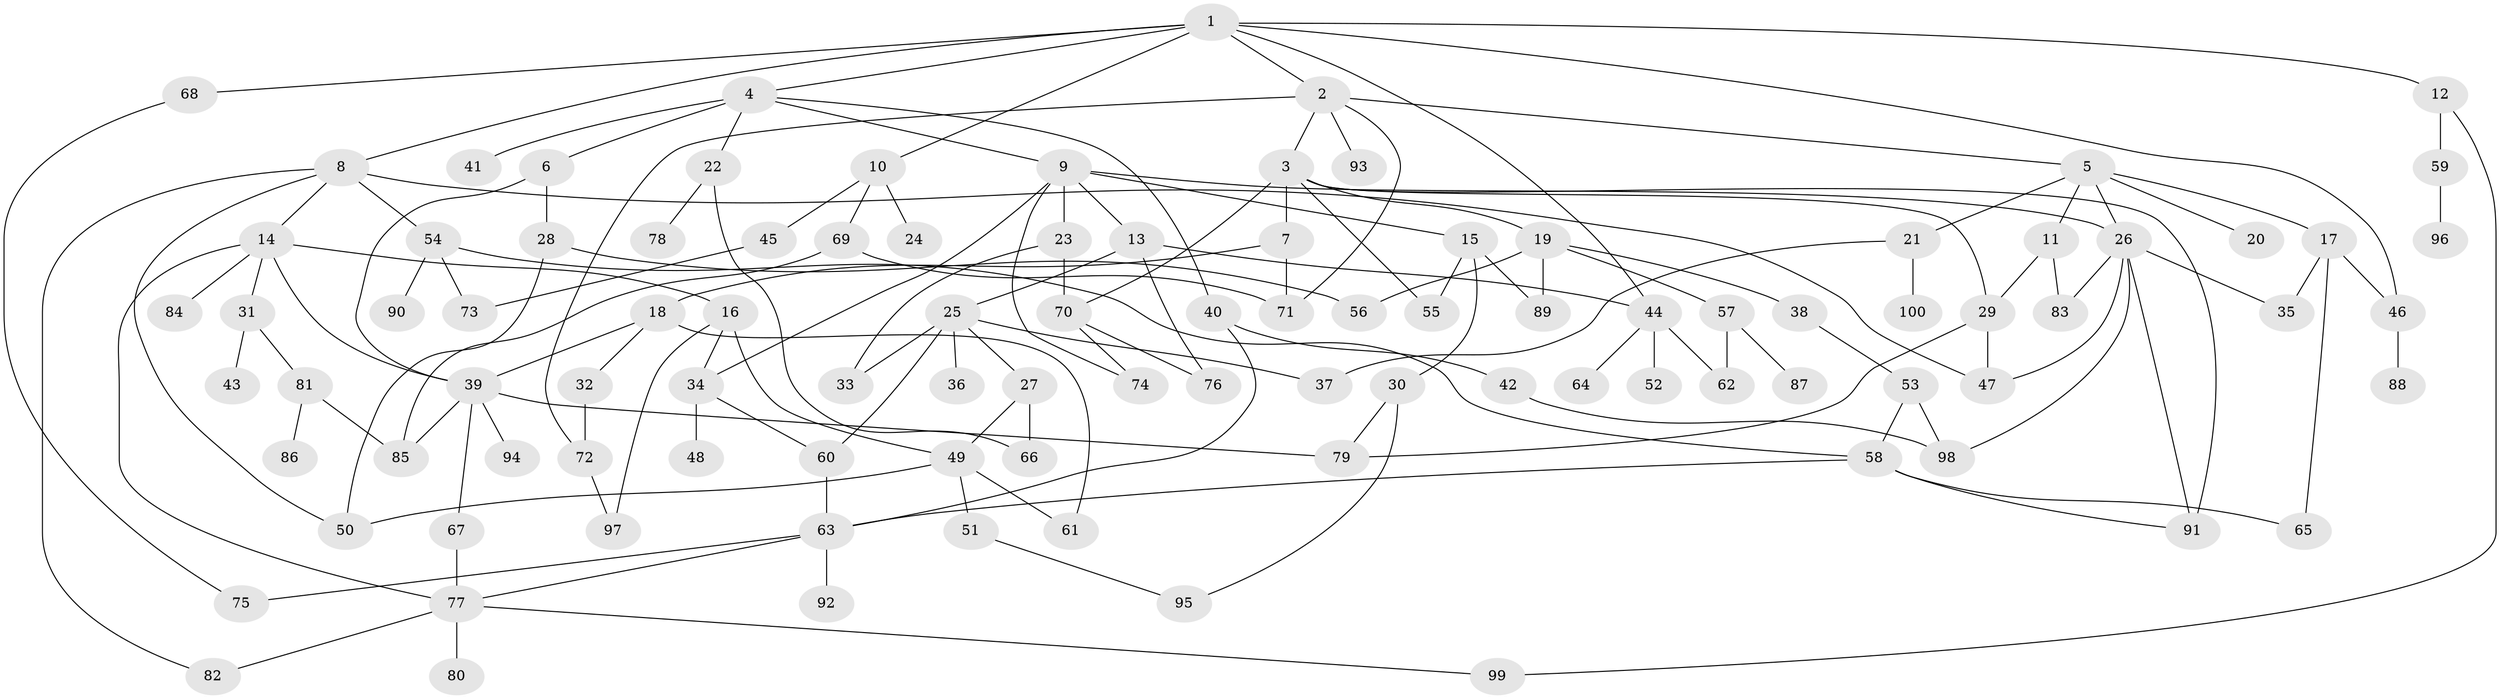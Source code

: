 // coarse degree distribution, {12: 0.014925373134328358, 5: 0.08955223880597014, 8: 0.04477611940298507, 7: 0.029850746268656716, 6: 0.05970149253731343, 4: 0.11940298507462686, 3: 0.1791044776119403, 9: 0.014925373134328358, 1: 0.22388059701492538, 2: 0.22388059701492538}
// Generated by graph-tools (version 1.1) at 2025/41/03/06/25 10:41:28]
// undirected, 100 vertices, 148 edges
graph export_dot {
graph [start="1"]
  node [color=gray90,style=filled];
  1;
  2;
  3;
  4;
  5;
  6;
  7;
  8;
  9;
  10;
  11;
  12;
  13;
  14;
  15;
  16;
  17;
  18;
  19;
  20;
  21;
  22;
  23;
  24;
  25;
  26;
  27;
  28;
  29;
  30;
  31;
  32;
  33;
  34;
  35;
  36;
  37;
  38;
  39;
  40;
  41;
  42;
  43;
  44;
  45;
  46;
  47;
  48;
  49;
  50;
  51;
  52;
  53;
  54;
  55;
  56;
  57;
  58;
  59;
  60;
  61;
  62;
  63;
  64;
  65;
  66;
  67;
  68;
  69;
  70;
  71;
  72;
  73;
  74;
  75;
  76;
  77;
  78;
  79;
  80;
  81;
  82;
  83;
  84;
  85;
  86;
  87;
  88;
  89;
  90;
  91;
  92;
  93;
  94;
  95;
  96;
  97;
  98;
  99;
  100;
  1 -- 2;
  1 -- 4;
  1 -- 8;
  1 -- 10;
  1 -- 12;
  1 -- 44;
  1 -- 46;
  1 -- 68;
  2 -- 3;
  2 -- 5;
  2 -- 71;
  2 -- 72;
  2 -- 93;
  3 -- 7;
  3 -- 19;
  3 -- 55;
  3 -- 70;
  3 -- 91;
  3 -- 29;
  4 -- 6;
  4 -- 9;
  4 -- 22;
  4 -- 40;
  4 -- 41;
  5 -- 11;
  5 -- 17;
  5 -- 20;
  5 -- 21;
  5 -- 26;
  6 -- 28;
  6 -- 39;
  7 -- 18;
  7 -- 71;
  8 -- 14;
  8 -- 54;
  8 -- 82;
  8 -- 47;
  8 -- 50;
  9 -- 13;
  9 -- 15;
  9 -- 23;
  9 -- 34;
  9 -- 26;
  9 -- 74;
  10 -- 24;
  10 -- 45;
  10 -- 69;
  11 -- 29;
  11 -- 83;
  12 -- 59;
  12 -- 99;
  13 -- 25;
  13 -- 76;
  13 -- 44;
  14 -- 16;
  14 -- 31;
  14 -- 84;
  14 -- 39;
  14 -- 77;
  15 -- 30;
  15 -- 89;
  15 -- 55;
  16 -- 34;
  16 -- 97;
  16 -- 49;
  17 -- 35;
  17 -- 65;
  17 -- 46;
  18 -- 32;
  18 -- 39;
  18 -- 61;
  19 -- 38;
  19 -- 56;
  19 -- 57;
  19 -- 89;
  21 -- 100;
  21 -- 37;
  22 -- 66;
  22 -- 78;
  23 -- 33;
  23 -- 70;
  25 -- 27;
  25 -- 36;
  25 -- 37;
  25 -- 60;
  25 -- 33;
  26 -- 83;
  26 -- 98;
  26 -- 35;
  26 -- 47;
  26 -- 91;
  27 -- 49;
  27 -- 66;
  28 -- 56;
  28 -- 50;
  29 -- 47;
  29 -- 79;
  30 -- 79;
  30 -- 95;
  31 -- 43;
  31 -- 81;
  32 -- 72;
  34 -- 48;
  34 -- 60;
  38 -- 53;
  39 -- 67;
  39 -- 85;
  39 -- 94;
  39 -- 79;
  40 -- 42;
  40 -- 63;
  42 -- 98;
  44 -- 52;
  44 -- 62;
  44 -- 64;
  45 -- 73;
  46 -- 88;
  49 -- 50;
  49 -- 51;
  49 -- 61;
  51 -- 95;
  53 -- 58;
  53 -- 98;
  54 -- 90;
  54 -- 58;
  54 -- 73;
  57 -- 87;
  57 -- 62;
  58 -- 65;
  58 -- 91;
  58 -- 63;
  59 -- 96;
  60 -- 63;
  63 -- 92;
  63 -- 77;
  63 -- 75;
  67 -- 77;
  68 -- 75;
  69 -- 71;
  69 -- 85;
  70 -- 74;
  70 -- 76;
  72 -- 97;
  77 -- 80;
  77 -- 82;
  77 -- 99;
  81 -- 86;
  81 -- 85;
}
